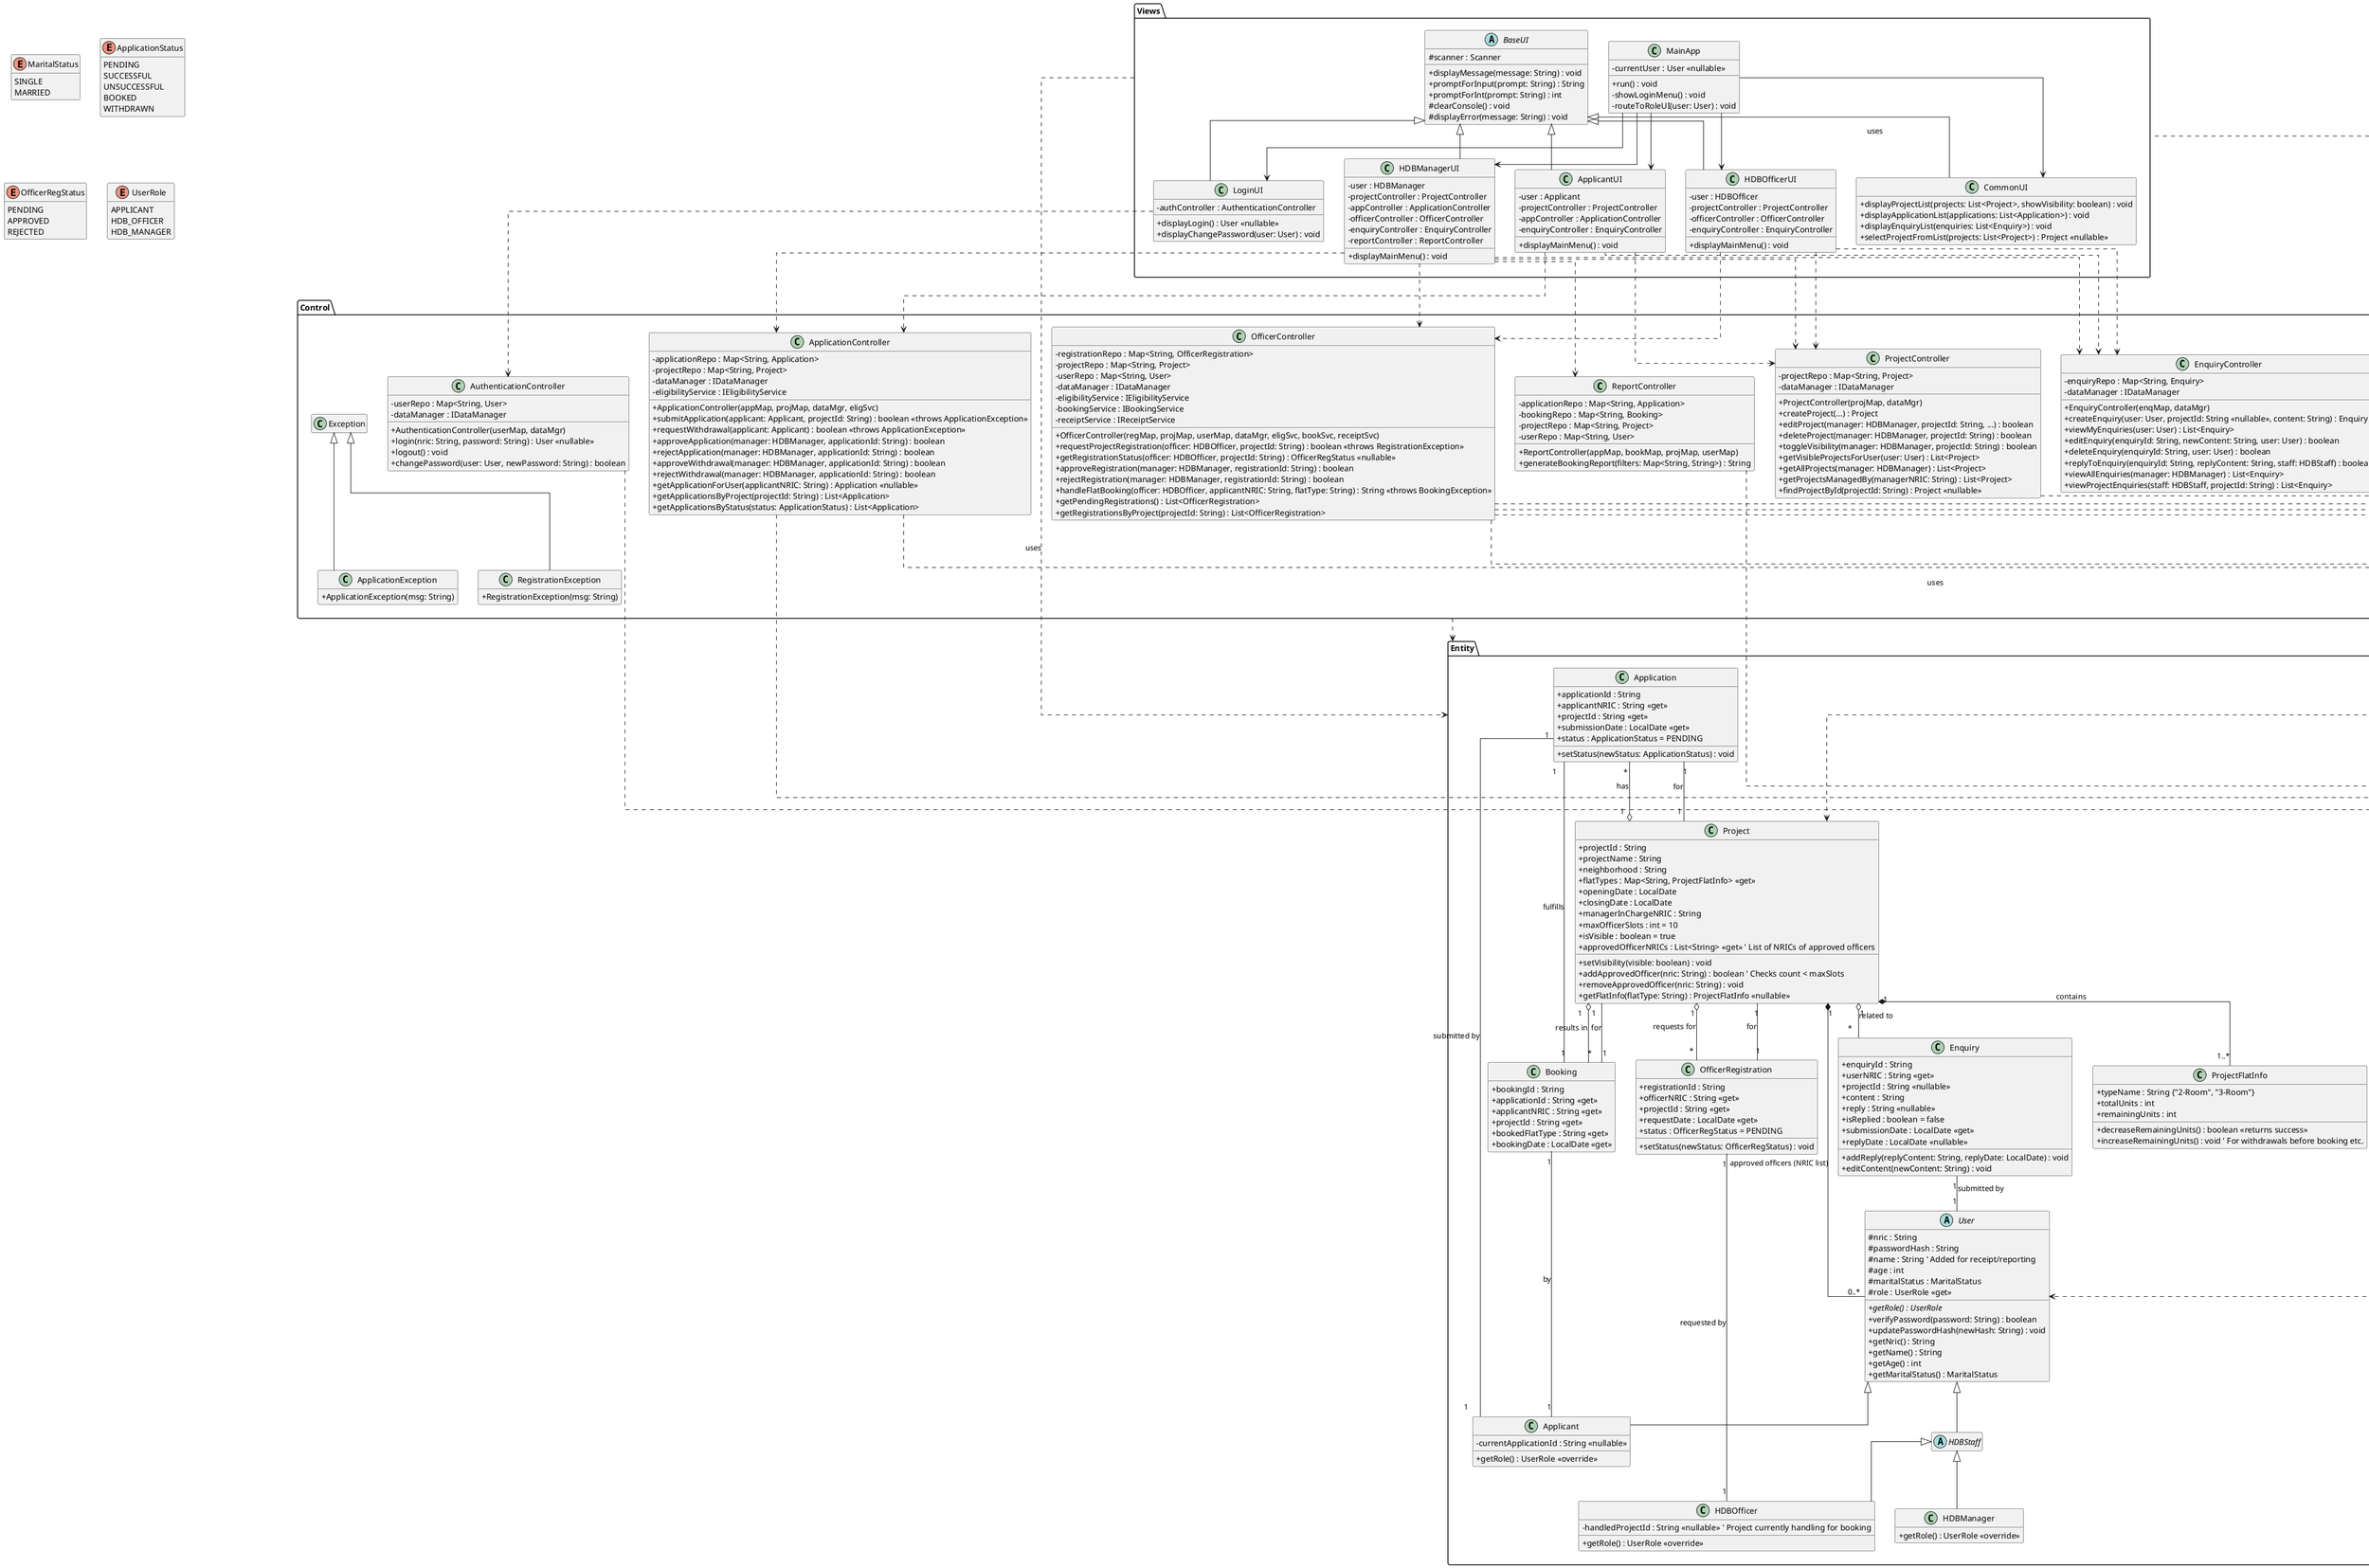 @startuml

' --- Settings ---
skinparam classAttributeIconSize 0
hide empty members
skinparam packageStyle rect
skinparam linetype ortho

' --- Enums (Newline Separated Format) ---
enum MaritalStatus {
    SINGLE
    MARRIED
}
enum ApplicationStatus {
    PENDING
    SUCCESSFUL
    UNSUCCESSFUL
    BOOKED
    WITHDRAWN
}
enum OfficerRegStatus {
    PENDING
    APPROVED
    REJECTED
}
enum UserRole {
    APPLICANT
    HDB_OFFICER
    HDB_MANAGER
}

' --- Entity Layer ---
package Entity <<Folder>> {
    abstract class User {
        # nric : String
        # passwordHash : String
        # name : String ' Added for receipt/reporting
        # age : int
        # maritalStatus : MaritalStatus
        # role : UserRole <<get>>
        + {abstract} getRole() : UserRole
        + verifyPassword(password: String) : boolean
        + updatePasswordHash(newHash: String) : void
        ' Getters for attributes needed by other layers
        + getNric() : String
        + getName() : String
        + getAge() : int
        + getMaritalStatus() : MaritalStatus
    }

    class Applicant extends User {
        - currentApplicationId : String <<nullable>>
        + getRole() : UserRole <<override>>
        ' Getters/Setters for applicationId
    }

    abstract class HDBStaff extends User {
        ' Common staff attributes if any
    }

    class HDBOfficer extends HDBStaff {
        - handledProjectId : String <<nullable>> ' Project currently handling for booking
        + getRole() : UserRole <<override>>
        ' Getters/Setters for handledProjectId
    }

    class HDBManager extends HDBStaff {
        + getRole() : UserRole <<override>>
        ' May handle one project during application period - logic handled by controller/service
    }

    class ProjectFlatInfo {
        + typeName : String {"2-Room", "3-Room"}
        + totalUnits : int
        + remainingUnits : int
        + decreaseRemainingUnits() : boolean <<returns success>>
        + increaseRemainingUnits() : void ' For withdrawals before booking etc.
    }

    class Project {
        + projectId : String
        + projectName : String
        + neighborhood : String
        + flatTypes : Map<String, ProjectFlatInfo> <<get>>
        + openingDate : LocalDate
        + closingDate : LocalDate
        + managerInChargeNRIC : String
        + maxOfficerSlots : int = 10
        + isVisible : boolean = true
        + approvedOfficerNRICs : List<String> <<get>> ' List of NRICs of approved officers
        + setVisibility(visible: boolean) : void
        + addApprovedOfficer(nric: String) : boolean ' Checks count < maxSlots
        + removeApprovedOfficer(nric: String) : void
        + getFlatInfo(flatType: String) : ProjectFlatInfo <<nullable>>
    }

    class Application {
        + applicationId : String
        + applicantNRIC : String <<get>>
        + projectId : String <<get>>
        + submissionDate : LocalDate <<get>>
        + status : ApplicationStatus = PENDING
        + setStatus(newStatus: ApplicationStatus) : void
    }

    class Booking {
        + bookingId : String
        + applicationId : String <<get>>
        + applicantNRIC : String <<get>>
        + projectId : String <<get>>
        + bookedFlatType : String <<get>>
        + bookingDate : LocalDate <<get>>
    }

    class Enquiry {
        + enquiryId : String
        + userNRIC : String <<get>>
        + projectId : String <<nullable>>
        + content : String
        + reply : String <<nullable>>
        + isReplied : boolean = false
        + submissionDate : LocalDate <<get>>
        + replyDate : LocalDate <<nullable>>
        + addReply(replyContent: String, replyDate: LocalDate) : void
        + editContent(newContent: String) : void
    }

    class OfficerRegistration {
        + registrationId : String
        + officerNRIC : String <<get>>
        + projectId : String <<get>>
        + requestDate : LocalDate <<get>>
        + status : OfficerRegStatus = PENDING
        + setStatus(newStatus: OfficerRegStatus) : void
    }
}

' --- Repository (Data Persistence) Layer ---
package Repository <<Folder>> {
    interface IDataManager <<DIP>> {
        + loadUsers() : Map<String, User>
        + loadProjects() : Map<String, Project>
        + loadApplications() : Map<String, Application>
        + loadBookings() : Map<String, Booking>
        + loadEnquiries() : Map<String, Enquiry>
        + loadOfficerRegistrations() : Map<String, OfficerRegistration>

        + saveUsers(users: Map<String, User>) : void
        + saveProjects(projects: Map<String, Project>) : void
        + saveApplications(applications: Map<String, Application>) : void
        + saveBookings(bookings: Map<String, Booking>) : void
        + saveEnquiries(enquiries: Map<String, Enquiry>) : void
        + saveOfficerRegistrations(registrations: Map<String, OfficerRegistration>) : void
    }

    class FileDataManager implements IDataManager {
        ' - file paths for data...
        + FileDataManager(...)
        ' <<SRP: Handles data reading/writing from/to files>>
    }
}

' --- Service Layer ---
package Service <<Folder>> {
    interface IBookingService <<ISP>> {
         + performBooking(officer: HDBOfficer, applicantNRIC: String, flatType: String) : Booking <<throws BookingException>>
    }

    class BookingService implements IBookingService {
        - applicationRepo : Map<String, Application>
        - projectRepo : Map<String, Project>
        - bookingRepo : Map<String, Booking>
        - dataManager : IDataManager
        + BookingService(appMap, projMap, bookMap, dataMgr)
        + performBooking(officer: HDBOfficer, applicantNRIC: String, flatType: String) : Booking <<throws BookingException>>
    }

    class BookingException extends Exception {
        + BookingException(message: String)
    }

    interface IReceiptService <<ISP>> {
        + generateBookingReceipt(booking: Booking, applicant: User, project: Project) : String
    }

    class ReceiptService implements IReceiptService {
         + generateBookingReceipt(booking: Booking, applicant: User, project: Project) : String
    }

    interface IEligibilityService <<ISP>> {
         + canApplicantApply(applicant: Applicant, project: Project) : boolean
         + canOfficerRegister(officer: HDBOfficer, project: Project, allRegistrations: Collection<OfficerRegistration>, allApplications: Collection<Application>) : boolean
    }

    class EligibilityService implements IEligibilityService {
         + canApplicantApply(applicant: Applicant, project: Project) : boolean
         + canOfficerRegister(officer: HDBOfficer, project: Project, allRegistrations: Collection<OfficerRegistration>, allApplications: Collection<Application>) : boolean
    }
}

' --- Control Layer ---
package Control <<Folder>> {
    class AuthenticationController {
        - userRepo : Map<String, User>
        - dataManager : IDataManager
        + AuthenticationController(userMap, dataMgr)
        + login(nric: String, password: String) : User <<nullable>>
        + logout() : void
        + changePassword(user: User, newPassword: String) : boolean
    }

    class ProjectController {
        - projectRepo : Map<String, Project>
        - dataManager : IDataManager
        + ProjectController(projMap, dataMgr)
        + createProject(...) : Project
        + editProject(manager: HDBManager, projectId: String, ...) : boolean
        + deleteProject(manager: HDBManager, projectId: String) : boolean
        + toggleVisibility(manager: HDBManager, projectId: String) : boolean
        + getVisibleProjectsForUser(user: User) : List<Project>
        + getAllProjects(manager: HDBManager) : List<Project>
        + getProjectsManagedBy(managerNRIC: String) : List<Project>
        + findProjectById(projectId: String) : Project <<nullable>>
    }

    class ApplicationController {
        - applicationRepo : Map<String, Application>
        - projectRepo : Map<String, Project>
        - dataManager : IDataManager
        - eligibilityService : IEligibilityService
        + ApplicationController(appMap, projMap, dataMgr, eligSvc)
        + submitApplication(applicant: Applicant, projectId: String) : boolean <<throws ApplicationException>>
        + requestWithdrawal(applicant: Applicant) : boolean <<throws ApplicationException>>
        + approveApplication(manager: HDBManager, applicationId: String) : boolean
        + rejectApplication(manager: HDBManager, applicationId: String) : boolean
        + approveWithdrawal(manager: HDBManager, applicationId: String) : boolean
        + rejectWithdrawal(manager: HDBManager, applicationId: String) : boolean
        + getApplicationForUser(applicantNRIC: String) : Application <<nullable>>
        + getApplicationsByProject(projectId: String) : List<Application>
        + getApplicationsByStatus(status: ApplicationStatus) : List<Application>
    }

    class ApplicationException extends Exception { 
        + ApplicationException(msg: String) 
    }

    class OfficerController {
        - registrationRepo : Map<String, OfficerRegistration>
        - projectRepo : Map<String, Project>
        - userRepo : Map<String, User>
        - dataManager : IDataManager
        - eligibilityService : IEligibilityService
        - bookingService : IBookingService
        - receiptService : IReceiptService
        + OfficerController(regMap, projMap, userMap, dataMgr, eligSvc, bookSvc, receiptSvc)
        + requestProjectRegistration(officer: HDBOfficer, projectId: String) : boolean <<throws RegistrationException>>
        + getRegistrationStatus(officer: HDBOfficer, projectId: String) : OfficerRegStatus <<nullable>>
        + approveRegistration(manager: HDBManager, registrationId: String) : boolean
        + rejectRegistration(manager: HDBManager, registrationId: String) : boolean
        + handleFlatBooking(officer: HDBOfficer, applicantNRIC: String, flatType: String) : String <<throws BookingException>>
        + getPendingRegistrations() : List<OfficerRegistration>
        + getRegistrationsByProject(projectId: String) : List<OfficerRegistration>
    }

    class RegistrationException extends Exception { 
        + RegistrationException(msg: String) 
    }

    class EnquiryController {
        - enquiryRepo : Map<String, Enquiry>
        - dataManager : IDataManager
        + EnquiryController(enqMap, dataMgr)
        + createEnquiry(user: User, projectId: String <<nullable>>, content: String) : Enquiry
        + viewMyEnquiries(user: User) : List<Enquiry>
        + editEnquiry(enquiryId: String, newContent: String, user: User) : boolean
        + deleteEnquiry(enquiryId: String, user: User) : boolean
        + replyToEnquiry(enquiryId: String, replyContent: String, staff: HDBStaff) : boolean
        + viewAllEnquiries(manager: HDBManager) : List<Enquiry>
        + viewProjectEnquiries(staff: HDBStaff, projectId: String) : List<Enquiry>
    }

    class ReportController {
        - applicationRepo : Map<String, Application>
        - bookingRepo : Map<String, Booking>
        - projectRepo : Map<String, Project>
        - userRepo : Map<String, User>
        + ReportController(appMap, bookMap, projMap, userMap)
        + generateBookingReport(filters: Map<String, String>) : String
    }
}

' --- Views Layer (CLI) ---
package Views <<Folder>> {
    class MainApp {
        - currentUser : User <<nullable>>
        + run() : void
        - showLoginMenu() : void
        - routeToRoleUI(user: User) : void
    }

    abstract class BaseUI {
        # scanner : Scanner
        + displayMessage(message: String) : void
        + promptForInput(prompt: String) : String
        + promptForInt(prompt: String) : int
        # clearConsole() : void
        # displayError(message: String) : void
    }

    class LoginUI extends BaseUI {
        - authController : AuthenticationController
        + displayLogin() : User <<nullable>>
        + displayChangePassword(user: User) : void
    }

    class ApplicantUI extends BaseUI {
        - user : Applicant
        - projectController : ProjectController
        - appController : ApplicationController
        - enquiryController : EnquiryController
        + displayMainMenu() : void
    }

    class HDBOfficerUI extends BaseUI {
        - user : HDBOfficer
        - projectController : ProjectController
        - officerController : OfficerController
        - enquiryController : EnquiryController
        + displayMainMenu() : void
    }

    class HDBManagerUI extends BaseUI {
        - user : HDBManager
        - projectController : ProjectController
        - appController : ApplicationController
        - officerController : OfficerController
        - enquiryController : EnquiryController
        - reportController : ReportController
        + displayMainMenu() : void
    }

    class CommonUI extends BaseUI {
         + displayProjectList(projects: List<Project>, showVisibility: boolean) : void
         + displayApplicationList(applications: List<Application>) : void
         + displayEnquiryList(enquiries: List<Enquiry>) : void
         + selectProjectFromList(projects: List<Project>) : Project <<nullable>>
    }

  
}

package Utility <<Folder>> {
    class FileUtil {
        + readFile(path: String) : String
        + writeFile(path: String, data: String) : boolean
    }
    class InputUtil {
        + {static} validateNRIC(nric: String) : boolean
        + {static} readDate(prompt: String, scanner: Scanner) : LocalDate
        + {static} readMandatoryString(prompt: String, scanner: Scanner) : String
    }
}

' --- Relationships ---

' Layers Dependencies (Conceptual)
Views ..> Control : uses
Control ..> Service : uses
Service ..> Repository : uses
Service ..> Entity : uses
Control ..> Repository : uses
Control ..> Entity : uses
Views ..> Entity : uses



' Composition / Aggregation
Project "1" *-- "1..*" ProjectFlatInfo : contains
Project "1" o-- "*" Application : has
Project "1" o-- "*" Booking : results in
Project "1" o-- "*" Enquiry : related to
Project "1" o-- "*" OfficerRegistration : requests for
Project "1" *-- "0..*" User : approved officers (NRIC list)

Application "1" -- "1" Applicant : submitted by
Application "1" -- "1" Project : for
Booking "1" -- "1" Application : fulfills
Booking "1" -- "1" Project : for
Booking "1" -- "1" Applicant : by

Enquiry "1" -- "1" User : submitted by

OfficerRegistration "1" -- "1" HDBOfficer : requested by
OfficerRegistration "1" -- "1" Project : for

' Interface Implementation
IDataManager <|.. FileDataManager
IBookingService <|.. BookingService
IReceiptService <|.. ReceiptService
IEligibilityService <|.. EligibilityService

' Controller Dependencies (Illustrative)
AuthenticationController ..> IDataManager
ProjectController ..> IDataManager
ApplicationController ..> IDataManager
ApplicationController ..> IEligibilityService
OfficerController ..> IDataManager
OfficerController ..> IEligibilityService
OfficerController ..> IBookingService
OfficerController ..> IReceiptService
EnquiryController ..> IDataManager
ReportController ..> IDataManager

' Service Dependencies
BookingService ..> IDataManager
EligibilityService ..> User
EligibilityService ..> Project



' UI Dependencies
MainApp --> LoginUI
MainApp --> ApplicantUI
MainApp --> HDBOfficerUI
MainApp --> HDBManagerUI
MainApp --> CommonUI
LoginUI ..> AuthenticationController
ApplicantUI ..> ProjectController
ApplicantUI ..> ApplicationController
ApplicantUI ..> EnquiryController
HDBOfficerUI ..> ProjectController
HDBOfficerUI ..> OfficerController
HDBOfficerUI ..> EnquiryController
HDBManagerUI ..> ProjectController
HDBManagerUI ..> ApplicationController
HDBManagerUI ..> OfficerController
HDBManagerUI ..> EnquiryController
HDBManagerUI ..> ReportController

Repository ..> Utility : uses


@enduml

